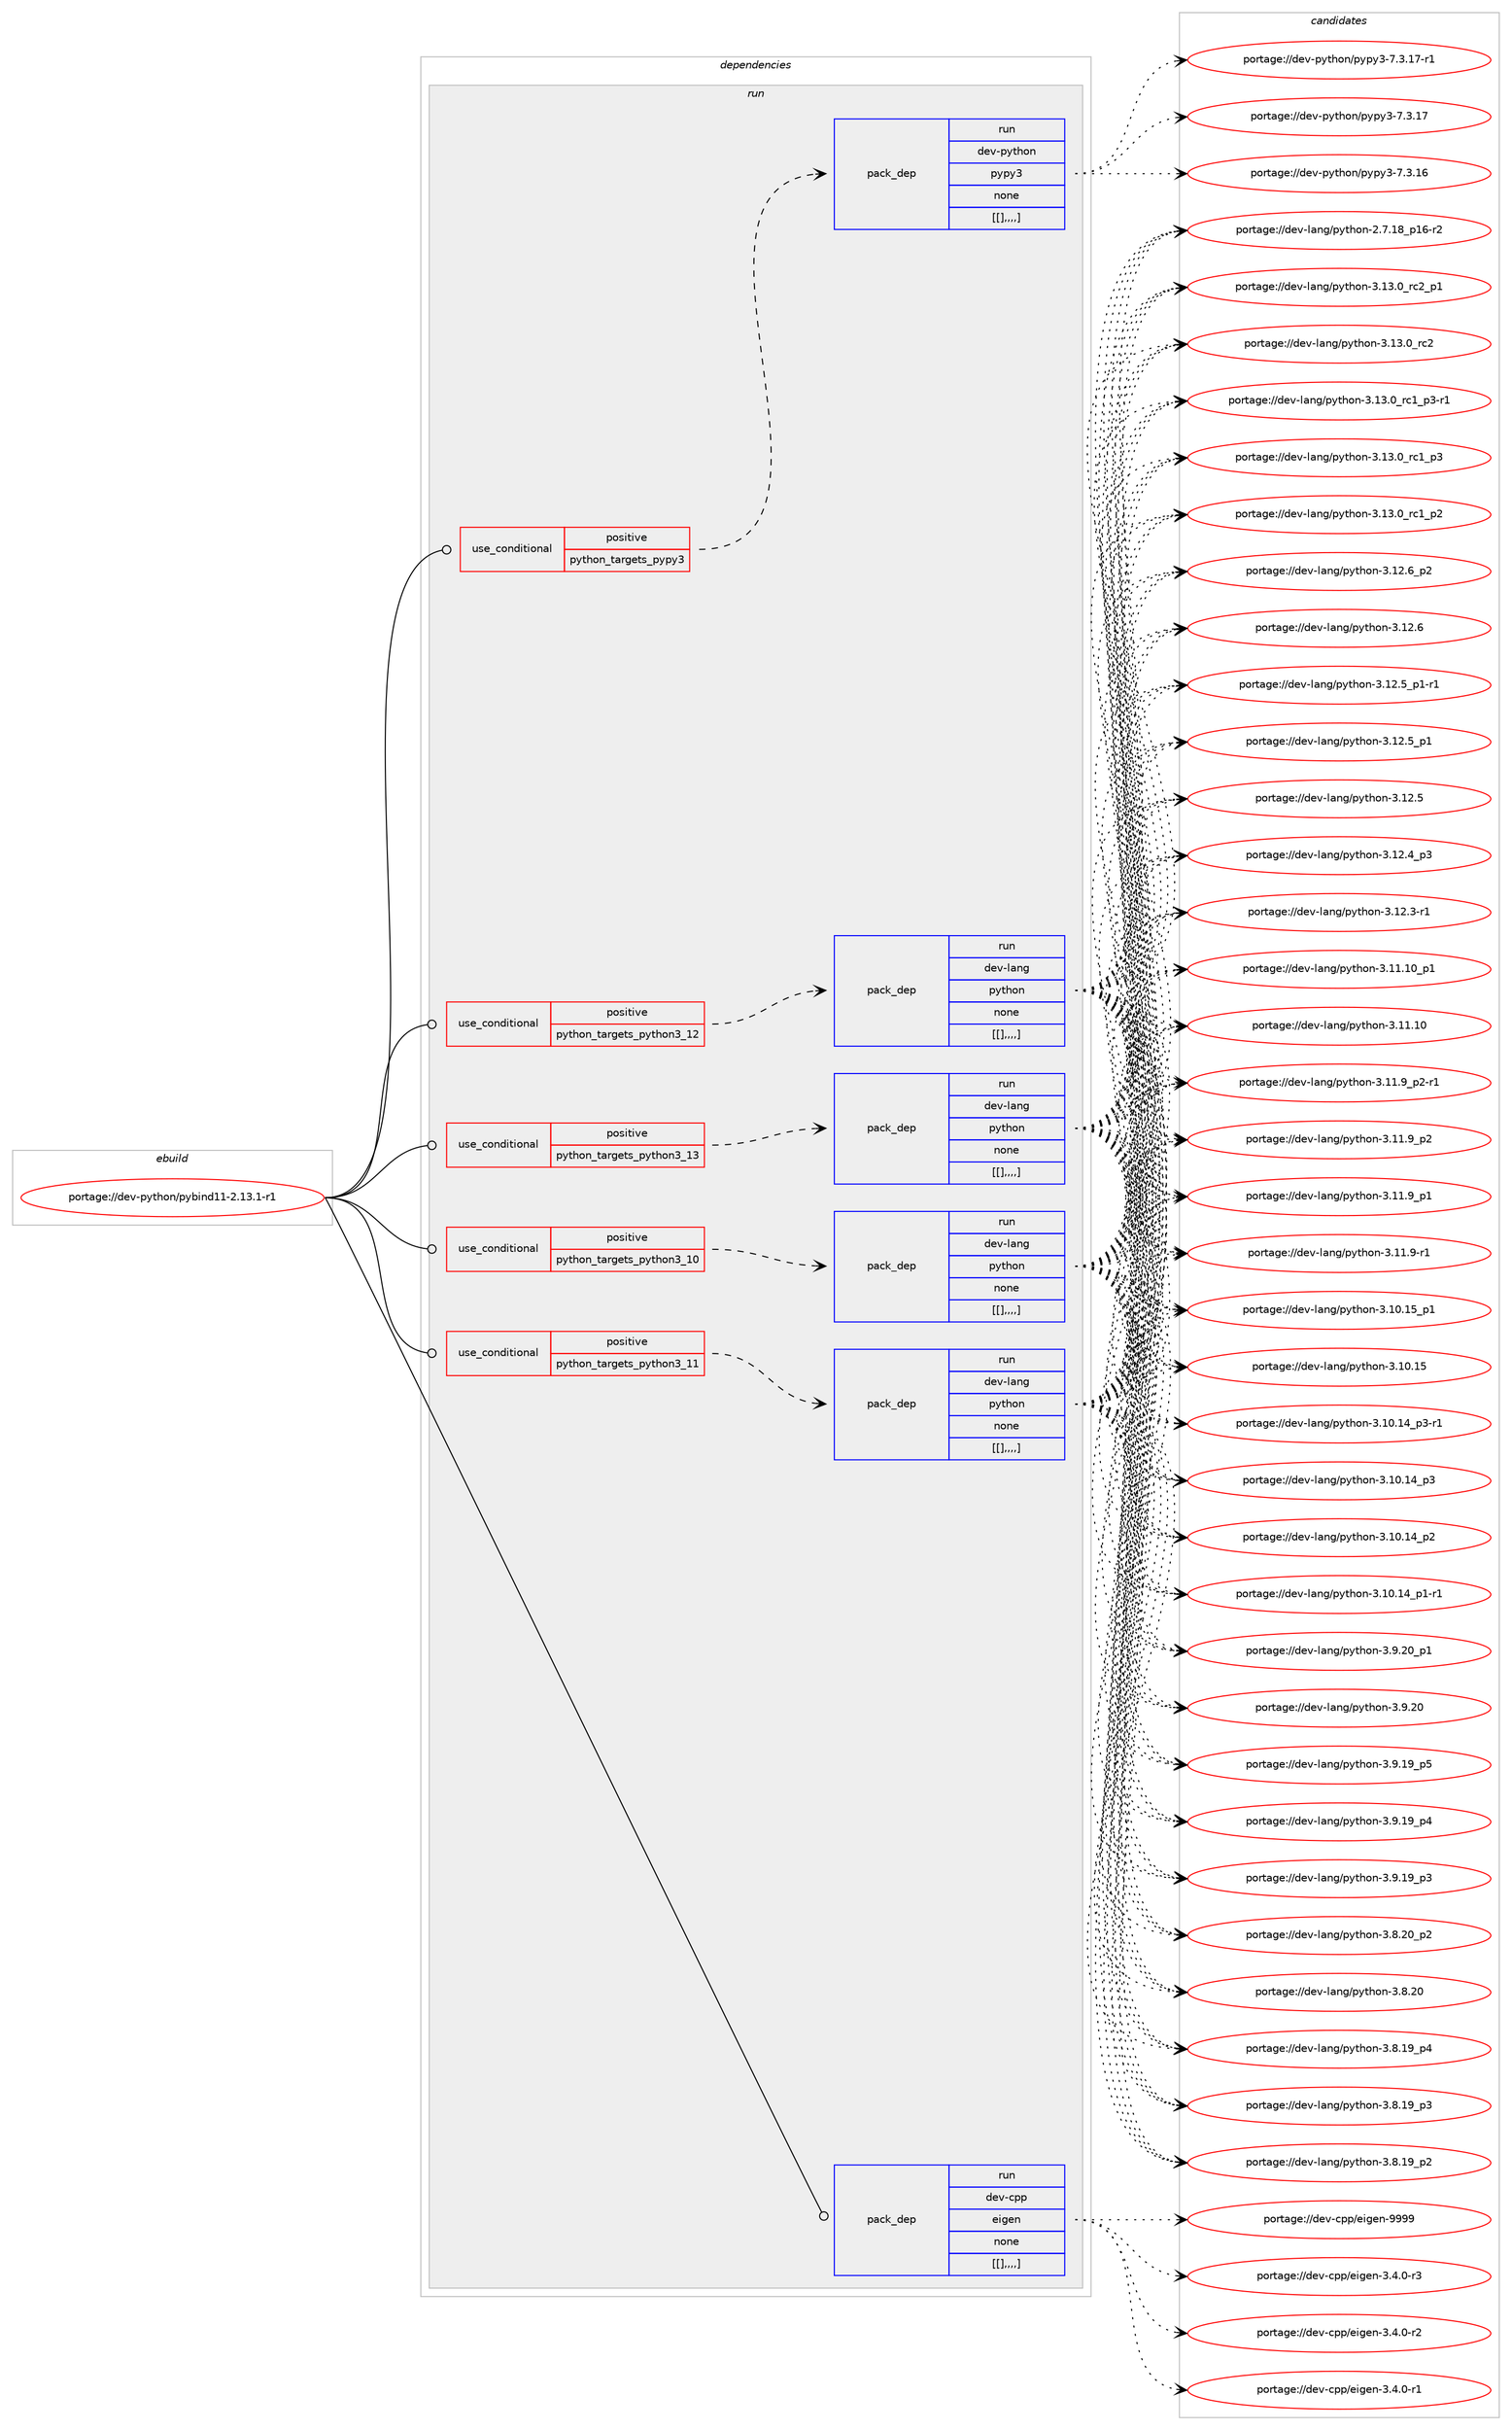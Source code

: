 digraph prolog {

# *************
# Graph options
# *************

newrank=true;
concentrate=true;
compound=true;
graph [rankdir=LR,fontname=Helvetica,fontsize=10,ranksep=1.5];#, ranksep=2.5, nodesep=0.2];
edge  [arrowhead=vee];
node  [fontname=Helvetica,fontsize=10];

# **********
# The ebuild
# **********

subgraph cluster_leftcol {
color=gray;
label=<<i>ebuild</i>>;
id [label="portage://dev-python/pybind11-2.13.1-r1", color=red, width=4, href="../dev-python/pybind11-2.13.1-r1.svg"];
}

# ****************
# The dependencies
# ****************

subgraph cluster_midcol {
color=gray;
label=<<i>dependencies</i>>;
subgraph cluster_compile {
fillcolor="#eeeeee";
style=filled;
label=<<i>compile</i>>;
}
subgraph cluster_compileandrun {
fillcolor="#eeeeee";
style=filled;
label=<<i>compile and run</i>>;
}
subgraph cluster_run {
fillcolor="#eeeeee";
style=filled;
label=<<i>run</i>>;
subgraph cond37999 {
dependency158236 [label=<<TABLE BORDER="0" CELLBORDER="1" CELLSPACING="0" CELLPADDING="4"><TR><TD ROWSPAN="3" CELLPADDING="10">use_conditional</TD></TR><TR><TD>positive</TD></TR><TR><TD>python_targets_pypy3</TD></TR></TABLE>>, shape=none, color=red];
subgraph pack119020 {
dependency158237 [label=<<TABLE BORDER="0" CELLBORDER="1" CELLSPACING="0" CELLPADDING="4" WIDTH="220"><TR><TD ROWSPAN="6" CELLPADDING="30">pack_dep</TD></TR><TR><TD WIDTH="110">run</TD></TR><TR><TD>dev-python</TD></TR><TR><TD>pypy3</TD></TR><TR><TD>none</TD></TR><TR><TD>[[],,,,]</TD></TR></TABLE>>, shape=none, color=blue];
}
dependency158236:e -> dependency158237:w [weight=20,style="dashed",arrowhead="vee"];
}
id:e -> dependency158236:w [weight=20,style="solid",arrowhead="odot"];
subgraph cond38000 {
dependency158238 [label=<<TABLE BORDER="0" CELLBORDER="1" CELLSPACING="0" CELLPADDING="4"><TR><TD ROWSPAN="3" CELLPADDING="10">use_conditional</TD></TR><TR><TD>positive</TD></TR><TR><TD>python_targets_python3_10</TD></TR></TABLE>>, shape=none, color=red];
subgraph pack119021 {
dependency158239 [label=<<TABLE BORDER="0" CELLBORDER="1" CELLSPACING="0" CELLPADDING="4" WIDTH="220"><TR><TD ROWSPAN="6" CELLPADDING="30">pack_dep</TD></TR><TR><TD WIDTH="110">run</TD></TR><TR><TD>dev-lang</TD></TR><TR><TD>python</TD></TR><TR><TD>none</TD></TR><TR><TD>[[],,,,]</TD></TR></TABLE>>, shape=none, color=blue];
}
dependency158238:e -> dependency158239:w [weight=20,style="dashed",arrowhead="vee"];
}
id:e -> dependency158238:w [weight=20,style="solid",arrowhead="odot"];
subgraph cond38001 {
dependency158240 [label=<<TABLE BORDER="0" CELLBORDER="1" CELLSPACING="0" CELLPADDING="4"><TR><TD ROWSPAN="3" CELLPADDING="10">use_conditional</TD></TR><TR><TD>positive</TD></TR><TR><TD>python_targets_python3_11</TD></TR></TABLE>>, shape=none, color=red];
subgraph pack119022 {
dependency158241 [label=<<TABLE BORDER="0" CELLBORDER="1" CELLSPACING="0" CELLPADDING="4" WIDTH="220"><TR><TD ROWSPAN="6" CELLPADDING="30">pack_dep</TD></TR><TR><TD WIDTH="110">run</TD></TR><TR><TD>dev-lang</TD></TR><TR><TD>python</TD></TR><TR><TD>none</TD></TR><TR><TD>[[],,,,]</TD></TR></TABLE>>, shape=none, color=blue];
}
dependency158240:e -> dependency158241:w [weight=20,style="dashed",arrowhead="vee"];
}
id:e -> dependency158240:w [weight=20,style="solid",arrowhead="odot"];
subgraph cond38002 {
dependency158242 [label=<<TABLE BORDER="0" CELLBORDER="1" CELLSPACING="0" CELLPADDING="4"><TR><TD ROWSPAN="3" CELLPADDING="10">use_conditional</TD></TR><TR><TD>positive</TD></TR><TR><TD>python_targets_python3_12</TD></TR></TABLE>>, shape=none, color=red];
subgraph pack119023 {
dependency158243 [label=<<TABLE BORDER="0" CELLBORDER="1" CELLSPACING="0" CELLPADDING="4" WIDTH="220"><TR><TD ROWSPAN="6" CELLPADDING="30">pack_dep</TD></TR><TR><TD WIDTH="110">run</TD></TR><TR><TD>dev-lang</TD></TR><TR><TD>python</TD></TR><TR><TD>none</TD></TR><TR><TD>[[],,,,]</TD></TR></TABLE>>, shape=none, color=blue];
}
dependency158242:e -> dependency158243:w [weight=20,style="dashed",arrowhead="vee"];
}
id:e -> dependency158242:w [weight=20,style="solid",arrowhead="odot"];
subgraph cond38003 {
dependency158244 [label=<<TABLE BORDER="0" CELLBORDER="1" CELLSPACING="0" CELLPADDING="4"><TR><TD ROWSPAN="3" CELLPADDING="10">use_conditional</TD></TR><TR><TD>positive</TD></TR><TR><TD>python_targets_python3_13</TD></TR></TABLE>>, shape=none, color=red];
subgraph pack119024 {
dependency158245 [label=<<TABLE BORDER="0" CELLBORDER="1" CELLSPACING="0" CELLPADDING="4" WIDTH="220"><TR><TD ROWSPAN="6" CELLPADDING="30">pack_dep</TD></TR><TR><TD WIDTH="110">run</TD></TR><TR><TD>dev-lang</TD></TR><TR><TD>python</TD></TR><TR><TD>none</TD></TR><TR><TD>[[],,,,]</TD></TR></TABLE>>, shape=none, color=blue];
}
dependency158244:e -> dependency158245:w [weight=20,style="dashed",arrowhead="vee"];
}
id:e -> dependency158244:w [weight=20,style="solid",arrowhead="odot"];
subgraph pack119025 {
dependency158246 [label=<<TABLE BORDER="0" CELLBORDER="1" CELLSPACING="0" CELLPADDING="4" WIDTH="220"><TR><TD ROWSPAN="6" CELLPADDING="30">pack_dep</TD></TR><TR><TD WIDTH="110">run</TD></TR><TR><TD>dev-cpp</TD></TR><TR><TD>eigen</TD></TR><TR><TD>none</TD></TR><TR><TD>[[],,,,]</TD></TR></TABLE>>, shape=none, color=blue];
}
id:e -> dependency158246:w [weight=20,style="solid",arrowhead="odot"];
}
}

# **************
# The candidates
# **************

subgraph cluster_choices {
rank=same;
color=gray;
label=<<i>candidates</i>>;

subgraph choice119020 {
color=black;
nodesep=1;
choice100101118451121211161041111104711212111212151455546514649554511449 [label="portage://dev-python/pypy3-7.3.17-r1", color=red, width=4,href="../dev-python/pypy3-7.3.17-r1.svg"];
choice10010111845112121116104111110471121211121215145554651464955 [label="portage://dev-python/pypy3-7.3.17", color=red, width=4,href="../dev-python/pypy3-7.3.17.svg"];
choice10010111845112121116104111110471121211121215145554651464954 [label="portage://dev-python/pypy3-7.3.16", color=red, width=4,href="../dev-python/pypy3-7.3.16.svg"];
dependency158237:e -> choice100101118451121211161041111104711212111212151455546514649554511449:w [style=dotted,weight="100"];
dependency158237:e -> choice10010111845112121116104111110471121211121215145554651464955:w [style=dotted,weight="100"];
dependency158237:e -> choice10010111845112121116104111110471121211121215145554651464954:w [style=dotted,weight="100"];
}
subgraph choice119021 {
color=black;
nodesep=1;
choice100101118451089711010347112121116104111110455146495146489511499509511249 [label="portage://dev-lang/python-3.13.0_rc2_p1", color=red, width=4,href="../dev-lang/python-3.13.0_rc2_p1.svg"];
choice10010111845108971101034711212111610411111045514649514648951149950 [label="portage://dev-lang/python-3.13.0_rc2", color=red, width=4,href="../dev-lang/python-3.13.0_rc2.svg"];
choice1001011184510897110103471121211161041111104551464951464895114994995112514511449 [label="portage://dev-lang/python-3.13.0_rc1_p3-r1", color=red, width=4,href="../dev-lang/python-3.13.0_rc1_p3-r1.svg"];
choice100101118451089711010347112121116104111110455146495146489511499499511251 [label="portage://dev-lang/python-3.13.0_rc1_p3", color=red, width=4,href="../dev-lang/python-3.13.0_rc1_p3.svg"];
choice100101118451089711010347112121116104111110455146495146489511499499511250 [label="portage://dev-lang/python-3.13.0_rc1_p2", color=red, width=4,href="../dev-lang/python-3.13.0_rc1_p2.svg"];
choice100101118451089711010347112121116104111110455146495046549511250 [label="portage://dev-lang/python-3.12.6_p2", color=red, width=4,href="../dev-lang/python-3.12.6_p2.svg"];
choice10010111845108971101034711212111610411111045514649504654 [label="portage://dev-lang/python-3.12.6", color=red, width=4,href="../dev-lang/python-3.12.6.svg"];
choice1001011184510897110103471121211161041111104551464950465395112494511449 [label="portage://dev-lang/python-3.12.5_p1-r1", color=red, width=4,href="../dev-lang/python-3.12.5_p1-r1.svg"];
choice100101118451089711010347112121116104111110455146495046539511249 [label="portage://dev-lang/python-3.12.5_p1", color=red, width=4,href="../dev-lang/python-3.12.5_p1.svg"];
choice10010111845108971101034711212111610411111045514649504653 [label="portage://dev-lang/python-3.12.5", color=red, width=4,href="../dev-lang/python-3.12.5.svg"];
choice100101118451089711010347112121116104111110455146495046529511251 [label="portage://dev-lang/python-3.12.4_p3", color=red, width=4,href="../dev-lang/python-3.12.4_p3.svg"];
choice100101118451089711010347112121116104111110455146495046514511449 [label="portage://dev-lang/python-3.12.3-r1", color=red, width=4,href="../dev-lang/python-3.12.3-r1.svg"];
choice10010111845108971101034711212111610411111045514649494649489511249 [label="portage://dev-lang/python-3.11.10_p1", color=red, width=4,href="../dev-lang/python-3.11.10_p1.svg"];
choice1001011184510897110103471121211161041111104551464949464948 [label="portage://dev-lang/python-3.11.10", color=red, width=4,href="../dev-lang/python-3.11.10.svg"];
choice1001011184510897110103471121211161041111104551464949465795112504511449 [label="portage://dev-lang/python-3.11.9_p2-r1", color=red, width=4,href="../dev-lang/python-3.11.9_p2-r1.svg"];
choice100101118451089711010347112121116104111110455146494946579511250 [label="portage://dev-lang/python-3.11.9_p2", color=red, width=4,href="../dev-lang/python-3.11.9_p2.svg"];
choice100101118451089711010347112121116104111110455146494946579511249 [label="portage://dev-lang/python-3.11.9_p1", color=red, width=4,href="../dev-lang/python-3.11.9_p1.svg"];
choice100101118451089711010347112121116104111110455146494946574511449 [label="portage://dev-lang/python-3.11.9-r1", color=red, width=4,href="../dev-lang/python-3.11.9-r1.svg"];
choice10010111845108971101034711212111610411111045514649484649539511249 [label="portage://dev-lang/python-3.10.15_p1", color=red, width=4,href="../dev-lang/python-3.10.15_p1.svg"];
choice1001011184510897110103471121211161041111104551464948464953 [label="portage://dev-lang/python-3.10.15", color=red, width=4,href="../dev-lang/python-3.10.15.svg"];
choice100101118451089711010347112121116104111110455146494846495295112514511449 [label="portage://dev-lang/python-3.10.14_p3-r1", color=red, width=4,href="../dev-lang/python-3.10.14_p3-r1.svg"];
choice10010111845108971101034711212111610411111045514649484649529511251 [label="portage://dev-lang/python-3.10.14_p3", color=red, width=4,href="../dev-lang/python-3.10.14_p3.svg"];
choice10010111845108971101034711212111610411111045514649484649529511250 [label="portage://dev-lang/python-3.10.14_p2", color=red, width=4,href="../dev-lang/python-3.10.14_p2.svg"];
choice100101118451089711010347112121116104111110455146494846495295112494511449 [label="portage://dev-lang/python-3.10.14_p1-r1", color=red, width=4,href="../dev-lang/python-3.10.14_p1-r1.svg"];
choice100101118451089711010347112121116104111110455146574650489511249 [label="portage://dev-lang/python-3.9.20_p1", color=red, width=4,href="../dev-lang/python-3.9.20_p1.svg"];
choice10010111845108971101034711212111610411111045514657465048 [label="portage://dev-lang/python-3.9.20", color=red, width=4,href="../dev-lang/python-3.9.20.svg"];
choice100101118451089711010347112121116104111110455146574649579511253 [label="portage://dev-lang/python-3.9.19_p5", color=red, width=4,href="../dev-lang/python-3.9.19_p5.svg"];
choice100101118451089711010347112121116104111110455146574649579511252 [label="portage://dev-lang/python-3.9.19_p4", color=red, width=4,href="../dev-lang/python-3.9.19_p4.svg"];
choice100101118451089711010347112121116104111110455146574649579511251 [label="portage://dev-lang/python-3.9.19_p3", color=red, width=4,href="../dev-lang/python-3.9.19_p3.svg"];
choice100101118451089711010347112121116104111110455146564650489511250 [label="portage://dev-lang/python-3.8.20_p2", color=red, width=4,href="../dev-lang/python-3.8.20_p2.svg"];
choice10010111845108971101034711212111610411111045514656465048 [label="portage://dev-lang/python-3.8.20", color=red, width=4,href="../dev-lang/python-3.8.20.svg"];
choice100101118451089711010347112121116104111110455146564649579511252 [label="portage://dev-lang/python-3.8.19_p4", color=red, width=4,href="../dev-lang/python-3.8.19_p4.svg"];
choice100101118451089711010347112121116104111110455146564649579511251 [label="portage://dev-lang/python-3.8.19_p3", color=red, width=4,href="../dev-lang/python-3.8.19_p3.svg"];
choice100101118451089711010347112121116104111110455146564649579511250 [label="portage://dev-lang/python-3.8.19_p2", color=red, width=4,href="../dev-lang/python-3.8.19_p2.svg"];
choice100101118451089711010347112121116104111110455046554649569511249544511450 [label="portage://dev-lang/python-2.7.18_p16-r2", color=red, width=4,href="../dev-lang/python-2.7.18_p16-r2.svg"];
dependency158239:e -> choice100101118451089711010347112121116104111110455146495146489511499509511249:w [style=dotted,weight="100"];
dependency158239:e -> choice10010111845108971101034711212111610411111045514649514648951149950:w [style=dotted,weight="100"];
dependency158239:e -> choice1001011184510897110103471121211161041111104551464951464895114994995112514511449:w [style=dotted,weight="100"];
dependency158239:e -> choice100101118451089711010347112121116104111110455146495146489511499499511251:w [style=dotted,weight="100"];
dependency158239:e -> choice100101118451089711010347112121116104111110455146495146489511499499511250:w [style=dotted,weight="100"];
dependency158239:e -> choice100101118451089711010347112121116104111110455146495046549511250:w [style=dotted,weight="100"];
dependency158239:e -> choice10010111845108971101034711212111610411111045514649504654:w [style=dotted,weight="100"];
dependency158239:e -> choice1001011184510897110103471121211161041111104551464950465395112494511449:w [style=dotted,weight="100"];
dependency158239:e -> choice100101118451089711010347112121116104111110455146495046539511249:w [style=dotted,weight="100"];
dependency158239:e -> choice10010111845108971101034711212111610411111045514649504653:w [style=dotted,weight="100"];
dependency158239:e -> choice100101118451089711010347112121116104111110455146495046529511251:w [style=dotted,weight="100"];
dependency158239:e -> choice100101118451089711010347112121116104111110455146495046514511449:w [style=dotted,weight="100"];
dependency158239:e -> choice10010111845108971101034711212111610411111045514649494649489511249:w [style=dotted,weight="100"];
dependency158239:e -> choice1001011184510897110103471121211161041111104551464949464948:w [style=dotted,weight="100"];
dependency158239:e -> choice1001011184510897110103471121211161041111104551464949465795112504511449:w [style=dotted,weight="100"];
dependency158239:e -> choice100101118451089711010347112121116104111110455146494946579511250:w [style=dotted,weight="100"];
dependency158239:e -> choice100101118451089711010347112121116104111110455146494946579511249:w [style=dotted,weight="100"];
dependency158239:e -> choice100101118451089711010347112121116104111110455146494946574511449:w [style=dotted,weight="100"];
dependency158239:e -> choice10010111845108971101034711212111610411111045514649484649539511249:w [style=dotted,weight="100"];
dependency158239:e -> choice1001011184510897110103471121211161041111104551464948464953:w [style=dotted,weight="100"];
dependency158239:e -> choice100101118451089711010347112121116104111110455146494846495295112514511449:w [style=dotted,weight="100"];
dependency158239:e -> choice10010111845108971101034711212111610411111045514649484649529511251:w [style=dotted,weight="100"];
dependency158239:e -> choice10010111845108971101034711212111610411111045514649484649529511250:w [style=dotted,weight="100"];
dependency158239:e -> choice100101118451089711010347112121116104111110455146494846495295112494511449:w [style=dotted,weight="100"];
dependency158239:e -> choice100101118451089711010347112121116104111110455146574650489511249:w [style=dotted,weight="100"];
dependency158239:e -> choice10010111845108971101034711212111610411111045514657465048:w [style=dotted,weight="100"];
dependency158239:e -> choice100101118451089711010347112121116104111110455146574649579511253:w [style=dotted,weight="100"];
dependency158239:e -> choice100101118451089711010347112121116104111110455146574649579511252:w [style=dotted,weight="100"];
dependency158239:e -> choice100101118451089711010347112121116104111110455146574649579511251:w [style=dotted,weight="100"];
dependency158239:e -> choice100101118451089711010347112121116104111110455146564650489511250:w [style=dotted,weight="100"];
dependency158239:e -> choice10010111845108971101034711212111610411111045514656465048:w [style=dotted,weight="100"];
dependency158239:e -> choice100101118451089711010347112121116104111110455146564649579511252:w [style=dotted,weight="100"];
dependency158239:e -> choice100101118451089711010347112121116104111110455146564649579511251:w [style=dotted,weight="100"];
dependency158239:e -> choice100101118451089711010347112121116104111110455146564649579511250:w [style=dotted,weight="100"];
dependency158239:e -> choice100101118451089711010347112121116104111110455046554649569511249544511450:w [style=dotted,weight="100"];
}
subgraph choice119022 {
color=black;
nodesep=1;
choice100101118451089711010347112121116104111110455146495146489511499509511249 [label="portage://dev-lang/python-3.13.0_rc2_p1", color=red, width=4,href="../dev-lang/python-3.13.0_rc2_p1.svg"];
choice10010111845108971101034711212111610411111045514649514648951149950 [label="portage://dev-lang/python-3.13.0_rc2", color=red, width=4,href="../dev-lang/python-3.13.0_rc2.svg"];
choice1001011184510897110103471121211161041111104551464951464895114994995112514511449 [label="portage://dev-lang/python-3.13.0_rc1_p3-r1", color=red, width=4,href="../dev-lang/python-3.13.0_rc1_p3-r1.svg"];
choice100101118451089711010347112121116104111110455146495146489511499499511251 [label="portage://dev-lang/python-3.13.0_rc1_p3", color=red, width=4,href="../dev-lang/python-3.13.0_rc1_p3.svg"];
choice100101118451089711010347112121116104111110455146495146489511499499511250 [label="portage://dev-lang/python-3.13.0_rc1_p2", color=red, width=4,href="../dev-lang/python-3.13.0_rc1_p2.svg"];
choice100101118451089711010347112121116104111110455146495046549511250 [label="portage://dev-lang/python-3.12.6_p2", color=red, width=4,href="../dev-lang/python-3.12.6_p2.svg"];
choice10010111845108971101034711212111610411111045514649504654 [label="portage://dev-lang/python-3.12.6", color=red, width=4,href="../dev-lang/python-3.12.6.svg"];
choice1001011184510897110103471121211161041111104551464950465395112494511449 [label="portage://dev-lang/python-3.12.5_p1-r1", color=red, width=4,href="../dev-lang/python-3.12.5_p1-r1.svg"];
choice100101118451089711010347112121116104111110455146495046539511249 [label="portage://dev-lang/python-3.12.5_p1", color=red, width=4,href="../dev-lang/python-3.12.5_p1.svg"];
choice10010111845108971101034711212111610411111045514649504653 [label="portage://dev-lang/python-3.12.5", color=red, width=4,href="../dev-lang/python-3.12.5.svg"];
choice100101118451089711010347112121116104111110455146495046529511251 [label="portage://dev-lang/python-3.12.4_p3", color=red, width=4,href="../dev-lang/python-3.12.4_p3.svg"];
choice100101118451089711010347112121116104111110455146495046514511449 [label="portage://dev-lang/python-3.12.3-r1", color=red, width=4,href="../dev-lang/python-3.12.3-r1.svg"];
choice10010111845108971101034711212111610411111045514649494649489511249 [label="portage://dev-lang/python-3.11.10_p1", color=red, width=4,href="../dev-lang/python-3.11.10_p1.svg"];
choice1001011184510897110103471121211161041111104551464949464948 [label="portage://dev-lang/python-3.11.10", color=red, width=4,href="../dev-lang/python-3.11.10.svg"];
choice1001011184510897110103471121211161041111104551464949465795112504511449 [label="portage://dev-lang/python-3.11.9_p2-r1", color=red, width=4,href="../dev-lang/python-3.11.9_p2-r1.svg"];
choice100101118451089711010347112121116104111110455146494946579511250 [label="portage://dev-lang/python-3.11.9_p2", color=red, width=4,href="../dev-lang/python-3.11.9_p2.svg"];
choice100101118451089711010347112121116104111110455146494946579511249 [label="portage://dev-lang/python-3.11.9_p1", color=red, width=4,href="../dev-lang/python-3.11.9_p1.svg"];
choice100101118451089711010347112121116104111110455146494946574511449 [label="portage://dev-lang/python-3.11.9-r1", color=red, width=4,href="../dev-lang/python-3.11.9-r1.svg"];
choice10010111845108971101034711212111610411111045514649484649539511249 [label="portage://dev-lang/python-3.10.15_p1", color=red, width=4,href="../dev-lang/python-3.10.15_p1.svg"];
choice1001011184510897110103471121211161041111104551464948464953 [label="portage://dev-lang/python-3.10.15", color=red, width=4,href="../dev-lang/python-3.10.15.svg"];
choice100101118451089711010347112121116104111110455146494846495295112514511449 [label="portage://dev-lang/python-3.10.14_p3-r1", color=red, width=4,href="../dev-lang/python-3.10.14_p3-r1.svg"];
choice10010111845108971101034711212111610411111045514649484649529511251 [label="portage://dev-lang/python-3.10.14_p3", color=red, width=4,href="../dev-lang/python-3.10.14_p3.svg"];
choice10010111845108971101034711212111610411111045514649484649529511250 [label="portage://dev-lang/python-3.10.14_p2", color=red, width=4,href="../dev-lang/python-3.10.14_p2.svg"];
choice100101118451089711010347112121116104111110455146494846495295112494511449 [label="portage://dev-lang/python-3.10.14_p1-r1", color=red, width=4,href="../dev-lang/python-3.10.14_p1-r1.svg"];
choice100101118451089711010347112121116104111110455146574650489511249 [label="portage://dev-lang/python-3.9.20_p1", color=red, width=4,href="../dev-lang/python-3.9.20_p1.svg"];
choice10010111845108971101034711212111610411111045514657465048 [label="portage://dev-lang/python-3.9.20", color=red, width=4,href="../dev-lang/python-3.9.20.svg"];
choice100101118451089711010347112121116104111110455146574649579511253 [label="portage://dev-lang/python-3.9.19_p5", color=red, width=4,href="../dev-lang/python-3.9.19_p5.svg"];
choice100101118451089711010347112121116104111110455146574649579511252 [label="portage://dev-lang/python-3.9.19_p4", color=red, width=4,href="../dev-lang/python-3.9.19_p4.svg"];
choice100101118451089711010347112121116104111110455146574649579511251 [label="portage://dev-lang/python-3.9.19_p3", color=red, width=4,href="../dev-lang/python-3.9.19_p3.svg"];
choice100101118451089711010347112121116104111110455146564650489511250 [label="portage://dev-lang/python-3.8.20_p2", color=red, width=4,href="../dev-lang/python-3.8.20_p2.svg"];
choice10010111845108971101034711212111610411111045514656465048 [label="portage://dev-lang/python-3.8.20", color=red, width=4,href="../dev-lang/python-3.8.20.svg"];
choice100101118451089711010347112121116104111110455146564649579511252 [label="portage://dev-lang/python-3.8.19_p4", color=red, width=4,href="../dev-lang/python-3.8.19_p4.svg"];
choice100101118451089711010347112121116104111110455146564649579511251 [label="portage://dev-lang/python-3.8.19_p3", color=red, width=4,href="../dev-lang/python-3.8.19_p3.svg"];
choice100101118451089711010347112121116104111110455146564649579511250 [label="portage://dev-lang/python-3.8.19_p2", color=red, width=4,href="../dev-lang/python-3.8.19_p2.svg"];
choice100101118451089711010347112121116104111110455046554649569511249544511450 [label="portage://dev-lang/python-2.7.18_p16-r2", color=red, width=4,href="../dev-lang/python-2.7.18_p16-r2.svg"];
dependency158241:e -> choice100101118451089711010347112121116104111110455146495146489511499509511249:w [style=dotted,weight="100"];
dependency158241:e -> choice10010111845108971101034711212111610411111045514649514648951149950:w [style=dotted,weight="100"];
dependency158241:e -> choice1001011184510897110103471121211161041111104551464951464895114994995112514511449:w [style=dotted,weight="100"];
dependency158241:e -> choice100101118451089711010347112121116104111110455146495146489511499499511251:w [style=dotted,weight="100"];
dependency158241:e -> choice100101118451089711010347112121116104111110455146495146489511499499511250:w [style=dotted,weight="100"];
dependency158241:e -> choice100101118451089711010347112121116104111110455146495046549511250:w [style=dotted,weight="100"];
dependency158241:e -> choice10010111845108971101034711212111610411111045514649504654:w [style=dotted,weight="100"];
dependency158241:e -> choice1001011184510897110103471121211161041111104551464950465395112494511449:w [style=dotted,weight="100"];
dependency158241:e -> choice100101118451089711010347112121116104111110455146495046539511249:w [style=dotted,weight="100"];
dependency158241:e -> choice10010111845108971101034711212111610411111045514649504653:w [style=dotted,weight="100"];
dependency158241:e -> choice100101118451089711010347112121116104111110455146495046529511251:w [style=dotted,weight="100"];
dependency158241:e -> choice100101118451089711010347112121116104111110455146495046514511449:w [style=dotted,weight="100"];
dependency158241:e -> choice10010111845108971101034711212111610411111045514649494649489511249:w [style=dotted,weight="100"];
dependency158241:e -> choice1001011184510897110103471121211161041111104551464949464948:w [style=dotted,weight="100"];
dependency158241:e -> choice1001011184510897110103471121211161041111104551464949465795112504511449:w [style=dotted,weight="100"];
dependency158241:e -> choice100101118451089711010347112121116104111110455146494946579511250:w [style=dotted,weight="100"];
dependency158241:e -> choice100101118451089711010347112121116104111110455146494946579511249:w [style=dotted,weight="100"];
dependency158241:e -> choice100101118451089711010347112121116104111110455146494946574511449:w [style=dotted,weight="100"];
dependency158241:e -> choice10010111845108971101034711212111610411111045514649484649539511249:w [style=dotted,weight="100"];
dependency158241:e -> choice1001011184510897110103471121211161041111104551464948464953:w [style=dotted,weight="100"];
dependency158241:e -> choice100101118451089711010347112121116104111110455146494846495295112514511449:w [style=dotted,weight="100"];
dependency158241:e -> choice10010111845108971101034711212111610411111045514649484649529511251:w [style=dotted,weight="100"];
dependency158241:e -> choice10010111845108971101034711212111610411111045514649484649529511250:w [style=dotted,weight="100"];
dependency158241:e -> choice100101118451089711010347112121116104111110455146494846495295112494511449:w [style=dotted,weight="100"];
dependency158241:e -> choice100101118451089711010347112121116104111110455146574650489511249:w [style=dotted,weight="100"];
dependency158241:e -> choice10010111845108971101034711212111610411111045514657465048:w [style=dotted,weight="100"];
dependency158241:e -> choice100101118451089711010347112121116104111110455146574649579511253:w [style=dotted,weight="100"];
dependency158241:e -> choice100101118451089711010347112121116104111110455146574649579511252:w [style=dotted,weight="100"];
dependency158241:e -> choice100101118451089711010347112121116104111110455146574649579511251:w [style=dotted,weight="100"];
dependency158241:e -> choice100101118451089711010347112121116104111110455146564650489511250:w [style=dotted,weight="100"];
dependency158241:e -> choice10010111845108971101034711212111610411111045514656465048:w [style=dotted,weight="100"];
dependency158241:e -> choice100101118451089711010347112121116104111110455146564649579511252:w [style=dotted,weight="100"];
dependency158241:e -> choice100101118451089711010347112121116104111110455146564649579511251:w [style=dotted,weight="100"];
dependency158241:e -> choice100101118451089711010347112121116104111110455146564649579511250:w [style=dotted,weight="100"];
dependency158241:e -> choice100101118451089711010347112121116104111110455046554649569511249544511450:w [style=dotted,weight="100"];
}
subgraph choice119023 {
color=black;
nodesep=1;
choice100101118451089711010347112121116104111110455146495146489511499509511249 [label="portage://dev-lang/python-3.13.0_rc2_p1", color=red, width=4,href="../dev-lang/python-3.13.0_rc2_p1.svg"];
choice10010111845108971101034711212111610411111045514649514648951149950 [label="portage://dev-lang/python-3.13.0_rc2", color=red, width=4,href="../dev-lang/python-3.13.0_rc2.svg"];
choice1001011184510897110103471121211161041111104551464951464895114994995112514511449 [label="portage://dev-lang/python-3.13.0_rc1_p3-r1", color=red, width=4,href="../dev-lang/python-3.13.0_rc1_p3-r1.svg"];
choice100101118451089711010347112121116104111110455146495146489511499499511251 [label="portage://dev-lang/python-3.13.0_rc1_p3", color=red, width=4,href="../dev-lang/python-3.13.0_rc1_p3.svg"];
choice100101118451089711010347112121116104111110455146495146489511499499511250 [label="portage://dev-lang/python-3.13.0_rc1_p2", color=red, width=4,href="../dev-lang/python-3.13.0_rc1_p2.svg"];
choice100101118451089711010347112121116104111110455146495046549511250 [label="portage://dev-lang/python-3.12.6_p2", color=red, width=4,href="../dev-lang/python-3.12.6_p2.svg"];
choice10010111845108971101034711212111610411111045514649504654 [label="portage://dev-lang/python-3.12.6", color=red, width=4,href="../dev-lang/python-3.12.6.svg"];
choice1001011184510897110103471121211161041111104551464950465395112494511449 [label="portage://dev-lang/python-3.12.5_p1-r1", color=red, width=4,href="../dev-lang/python-3.12.5_p1-r1.svg"];
choice100101118451089711010347112121116104111110455146495046539511249 [label="portage://dev-lang/python-3.12.5_p1", color=red, width=4,href="../dev-lang/python-3.12.5_p1.svg"];
choice10010111845108971101034711212111610411111045514649504653 [label="portage://dev-lang/python-3.12.5", color=red, width=4,href="../dev-lang/python-3.12.5.svg"];
choice100101118451089711010347112121116104111110455146495046529511251 [label="portage://dev-lang/python-3.12.4_p3", color=red, width=4,href="../dev-lang/python-3.12.4_p3.svg"];
choice100101118451089711010347112121116104111110455146495046514511449 [label="portage://dev-lang/python-3.12.3-r1", color=red, width=4,href="../dev-lang/python-3.12.3-r1.svg"];
choice10010111845108971101034711212111610411111045514649494649489511249 [label="portage://dev-lang/python-3.11.10_p1", color=red, width=4,href="../dev-lang/python-3.11.10_p1.svg"];
choice1001011184510897110103471121211161041111104551464949464948 [label="portage://dev-lang/python-3.11.10", color=red, width=4,href="../dev-lang/python-3.11.10.svg"];
choice1001011184510897110103471121211161041111104551464949465795112504511449 [label="portage://dev-lang/python-3.11.9_p2-r1", color=red, width=4,href="../dev-lang/python-3.11.9_p2-r1.svg"];
choice100101118451089711010347112121116104111110455146494946579511250 [label="portage://dev-lang/python-3.11.9_p2", color=red, width=4,href="../dev-lang/python-3.11.9_p2.svg"];
choice100101118451089711010347112121116104111110455146494946579511249 [label="portage://dev-lang/python-3.11.9_p1", color=red, width=4,href="../dev-lang/python-3.11.9_p1.svg"];
choice100101118451089711010347112121116104111110455146494946574511449 [label="portage://dev-lang/python-3.11.9-r1", color=red, width=4,href="../dev-lang/python-3.11.9-r1.svg"];
choice10010111845108971101034711212111610411111045514649484649539511249 [label="portage://dev-lang/python-3.10.15_p1", color=red, width=4,href="../dev-lang/python-3.10.15_p1.svg"];
choice1001011184510897110103471121211161041111104551464948464953 [label="portage://dev-lang/python-3.10.15", color=red, width=4,href="../dev-lang/python-3.10.15.svg"];
choice100101118451089711010347112121116104111110455146494846495295112514511449 [label="portage://dev-lang/python-3.10.14_p3-r1", color=red, width=4,href="../dev-lang/python-3.10.14_p3-r1.svg"];
choice10010111845108971101034711212111610411111045514649484649529511251 [label="portage://dev-lang/python-3.10.14_p3", color=red, width=4,href="../dev-lang/python-3.10.14_p3.svg"];
choice10010111845108971101034711212111610411111045514649484649529511250 [label="portage://dev-lang/python-3.10.14_p2", color=red, width=4,href="../dev-lang/python-3.10.14_p2.svg"];
choice100101118451089711010347112121116104111110455146494846495295112494511449 [label="portage://dev-lang/python-3.10.14_p1-r1", color=red, width=4,href="../dev-lang/python-3.10.14_p1-r1.svg"];
choice100101118451089711010347112121116104111110455146574650489511249 [label="portage://dev-lang/python-3.9.20_p1", color=red, width=4,href="../dev-lang/python-3.9.20_p1.svg"];
choice10010111845108971101034711212111610411111045514657465048 [label="portage://dev-lang/python-3.9.20", color=red, width=4,href="../dev-lang/python-3.9.20.svg"];
choice100101118451089711010347112121116104111110455146574649579511253 [label="portage://dev-lang/python-3.9.19_p5", color=red, width=4,href="../dev-lang/python-3.9.19_p5.svg"];
choice100101118451089711010347112121116104111110455146574649579511252 [label="portage://dev-lang/python-3.9.19_p4", color=red, width=4,href="../dev-lang/python-3.9.19_p4.svg"];
choice100101118451089711010347112121116104111110455146574649579511251 [label="portage://dev-lang/python-3.9.19_p3", color=red, width=4,href="../dev-lang/python-3.9.19_p3.svg"];
choice100101118451089711010347112121116104111110455146564650489511250 [label="portage://dev-lang/python-3.8.20_p2", color=red, width=4,href="../dev-lang/python-3.8.20_p2.svg"];
choice10010111845108971101034711212111610411111045514656465048 [label="portage://dev-lang/python-3.8.20", color=red, width=4,href="../dev-lang/python-3.8.20.svg"];
choice100101118451089711010347112121116104111110455146564649579511252 [label="portage://dev-lang/python-3.8.19_p4", color=red, width=4,href="../dev-lang/python-3.8.19_p4.svg"];
choice100101118451089711010347112121116104111110455146564649579511251 [label="portage://dev-lang/python-3.8.19_p3", color=red, width=4,href="../dev-lang/python-3.8.19_p3.svg"];
choice100101118451089711010347112121116104111110455146564649579511250 [label="portage://dev-lang/python-3.8.19_p2", color=red, width=4,href="../dev-lang/python-3.8.19_p2.svg"];
choice100101118451089711010347112121116104111110455046554649569511249544511450 [label="portage://dev-lang/python-2.7.18_p16-r2", color=red, width=4,href="../dev-lang/python-2.7.18_p16-r2.svg"];
dependency158243:e -> choice100101118451089711010347112121116104111110455146495146489511499509511249:w [style=dotted,weight="100"];
dependency158243:e -> choice10010111845108971101034711212111610411111045514649514648951149950:w [style=dotted,weight="100"];
dependency158243:e -> choice1001011184510897110103471121211161041111104551464951464895114994995112514511449:w [style=dotted,weight="100"];
dependency158243:e -> choice100101118451089711010347112121116104111110455146495146489511499499511251:w [style=dotted,weight="100"];
dependency158243:e -> choice100101118451089711010347112121116104111110455146495146489511499499511250:w [style=dotted,weight="100"];
dependency158243:e -> choice100101118451089711010347112121116104111110455146495046549511250:w [style=dotted,weight="100"];
dependency158243:e -> choice10010111845108971101034711212111610411111045514649504654:w [style=dotted,weight="100"];
dependency158243:e -> choice1001011184510897110103471121211161041111104551464950465395112494511449:w [style=dotted,weight="100"];
dependency158243:e -> choice100101118451089711010347112121116104111110455146495046539511249:w [style=dotted,weight="100"];
dependency158243:e -> choice10010111845108971101034711212111610411111045514649504653:w [style=dotted,weight="100"];
dependency158243:e -> choice100101118451089711010347112121116104111110455146495046529511251:w [style=dotted,weight="100"];
dependency158243:e -> choice100101118451089711010347112121116104111110455146495046514511449:w [style=dotted,weight="100"];
dependency158243:e -> choice10010111845108971101034711212111610411111045514649494649489511249:w [style=dotted,weight="100"];
dependency158243:e -> choice1001011184510897110103471121211161041111104551464949464948:w [style=dotted,weight="100"];
dependency158243:e -> choice1001011184510897110103471121211161041111104551464949465795112504511449:w [style=dotted,weight="100"];
dependency158243:e -> choice100101118451089711010347112121116104111110455146494946579511250:w [style=dotted,weight="100"];
dependency158243:e -> choice100101118451089711010347112121116104111110455146494946579511249:w [style=dotted,weight="100"];
dependency158243:e -> choice100101118451089711010347112121116104111110455146494946574511449:w [style=dotted,weight="100"];
dependency158243:e -> choice10010111845108971101034711212111610411111045514649484649539511249:w [style=dotted,weight="100"];
dependency158243:e -> choice1001011184510897110103471121211161041111104551464948464953:w [style=dotted,weight="100"];
dependency158243:e -> choice100101118451089711010347112121116104111110455146494846495295112514511449:w [style=dotted,weight="100"];
dependency158243:e -> choice10010111845108971101034711212111610411111045514649484649529511251:w [style=dotted,weight="100"];
dependency158243:e -> choice10010111845108971101034711212111610411111045514649484649529511250:w [style=dotted,weight="100"];
dependency158243:e -> choice100101118451089711010347112121116104111110455146494846495295112494511449:w [style=dotted,weight="100"];
dependency158243:e -> choice100101118451089711010347112121116104111110455146574650489511249:w [style=dotted,weight="100"];
dependency158243:e -> choice10010111845108971101034711212111610411111045514657465048:w [style=dotted,weight="100"];
dependency158243:e -> choice100101118451089711010347112121116104111110455146574649579511253:w [style=dotted,weight="100"];
dependency158243:e -> choice100101118451089711010347112121116104111110455146574649579511252:w [style=dotted,weight="100"];
dependency158243:e -> choice100101118451089711010347112121116104111110455146574649579511251:w [style=dotted,weight="100"];
dependency158243:e -> choice100101118451089711010347112121116104111110455146564650489511250:w [style=dotted,weight="100"];
dependency158243:e -> choice10010111845108971101034711212111610411111045514656465048:w [style=dotted,weight="100"];
dependency158243:e -> choice100101118451089711010347112121116104111110455146564649579511252:w [style=dotted,weight="100"];
dependency158243:e -> choice100101118451089711010347112121116104111110455146564649579511251:w [style=dotted,weight="100"];
dependency158243:e -> choice100101118451089711010347112121116104111110455146564649579511250:w [style=dotted,weight="100"];
dependency158243:e -> choice100101118451089711010347112121116104111110455046554649569511249544511450:w [style=dotted,weight="100"];
}
subgraph choice119024 {
color=black;
nodesep=1;
choice100101118451089711010347112121116104111110455146495146489511499509511249 [label="portage://dev-lang/python-3.13.0_rc2_p1", color=red, width=4,href="../dev-lang/python-3.13.0_rc2_p1.svg"];
choice10010111845108971101034711212111610411111045514649514648951149950 [label="portage://dev-lang/python-3.13.0_rc2", color=red, width=4,href="../dev-lang/python-3.13.0_rc2.svg"];
choice1001011184510897110103471121211161041111104551464951464895114994995112514511449 [label="portage://dev-lang/python-3.13.0_rc1_p3-r1", color=red, width=4,href="../dev-lang/python-3.13.0_rc1_p3-r1.svg"];
choice100101118451089711010347112121116104111110455146495146489511499499511251 [label="portage://dev-lang/python-3.13.0_rc1_p3", color=red, width=4,href="../dev-lang/python-3.13.0_rc1_p3.svg"];
choice100101118451089711010347112121116104111110455146495146489511499499511250 [label="portage://dev-lang/python-3.13.0_rc1_p2", color=red, width=4,href="../dev-lang/python-3.13.0_rc1_p2.svg"];
choice100101118451089711010347112121116104111110455146495046549511250 [label="portage://dev-lang/python-3.12.6_p2", color=red, width=4,href="../dev-lang/python-3.12.6_p2.svg"];
choice10010111845108971101034711212111610411111045514649504654 [label="portage://dev-lang/python-3.12.6", color=red, width=4,href="../dev-lang/python-3.12.6.svg"];
choice1001011184510897110103471121211161041111104551464950465395112494511449 [label="portage://dev-lang/python-3.12.5_p1-r1", color=red, width=4,href="../dev-lang/python-3.12.5_p1-r1.svg"];
choice100101118451089711010347112121116104111110455146495046539511249 [label="portage://dev-lang/python-3.12.5_p1", color=red, width=4,href="../dev-lang/python-3.12.5_p1.svg"];
choice10010111845108971101034711212111610411111045514649504653 [label="portage://dev-lang/python-3.12.5", color=red, width=4,href="../dev-lang/python-3.12.5.svg"];
choice100101118451089711010347112121116104111110455146495046529511251 [label="portage://dev-lang/python-3.12.4_p3", color=red, width=4,href="../dev-lang/python-3.12.4_p3.svg"];
choice100101118451089711010347112121116104111110455146495046514511449 [label="portage://dev-lang/python-3.12.3-r1", color=red, width=4,href="../dev-lang/python-3.12.3-r1.svg"];
choice10010111845108971101034711212111610411111045514649494649489511249 [label="portage://dev-lang/python-3.11.10_p1", color=red, width=4,href="../dev-lang/python-3.11.10_p1.svg"];
choice1001011184510897110103471121211161041111104551464949464948 [label="portage://dev-lang/python-3.11.10", color=red, width=4,href="../dev-lang/python-3.11.10.svg"];
choice1001011184510897110103471121211161041111104551464949465795112504511449 [label="portage://dev-lang/python-3.11.9_p2-r1", color=red, width=4,href="../dev-lang/python-3.11.9_p2-r1.svg"];
choice100101118451089711010347112121116104111110455146494946579511250 [label="portage://dev-lang/python-3.11.9_p2", color=red, width=4,href="../dev-lang/python-3.11.9_p2.svg"];
choice100101118451089711010347112121116104111110455146494946579511249 [label="portage://dev-lang/python-3.11.9_p1", color=red, width=4,href="../dev-lang/python-3.11.9_p1.svg"];
choice100101118451089711010347112121116104111110455146494946574511449 [label="portage://dev-lang/python-3.11.9-r1", color=red, width=4,href="../dev-lang/python-3.11.9-r1.svg"];
choice10010111845108971101034711212111610411111045514649484649539511249 [label="portage://dev-lang/python-3.10.15_p1", color=red, width=4,href="../dev-lang/python-3.10.15_p1.svg"];
choice1001011184510897110103471121211161041111104551464948464953 [label="portage://dev-lang/python-3.10.15", color=red, width=4,href="../dev-lang/python-3.10.15.svg"];
choice100101118451089711010347112121116104111110455146494846495295112514511449 [label="portage://dev-lang/python-3.10.14_p3-r1", color=red, width=4,href="../dev-lang/python-3.10.14_p3-r1.svg"];
choice10010111845108971101034711212111610411111045514649484649529511251 [label="portage://dev-lang/python-3.10.14_p3", color=red, width=4,href="../dev-lang/python-3.10.14_p3.svg"];
choice10010111845108971101034711212111610411111045514649484649529511250 [label="portage://dev-lang/python-3.10.14_p2", color=red, width=4,href="../dev-lang/python-3.10.14_p2.svg"];
choice100101118451089711010347112121116104111110455146494846495295112494511449 [label="portage://dev-lang/python-3.10.14_p1-r1", color=red, width=4,href="../dev-lang/python-3.10.14_p1-r1.svg"];
choice100101118451089711010347112121116104111110455146574650489511249 [label="portage://dev-lang/python-3.9.20_p1", color=red, width=4,href="../dev-lang/python-3.9.20_p1.svg"];
choice10010111845108971101034711212111610411111045514657465048 [label="portage://dev-lang/python-3.9.20", color=red, width=4,href="../dev-lang/python-3.9.20.svg"];
choice100101118451089711010347112121116104111110455146574649579511253 [label="portage://dev-lang/python-3.9.19_p5", color=red, width=4,href="../dev-lang/python-3.9.19_p5.svg"];
choice100101118451089711010347112121116104111110455146574649579511252 [label="portage://dev-lang/python-3.9.19_p4", color=red, width=4,href="../dev-lang/python-3.9.19_p4.svg"];
choice100101118451089711010347112121116104111110455146574649579511251 [label="portage://dev-lang/python-3.9.19_p3", color=red, width=4,href="../dev-lang/python-3.9.19_p3.svg"];
choice100101118451089711010347112121116104111110455146564650489511250 [label="portage://dev-lang/python-3.8.20_p2", color=red, width=4,href="../dev-lang/python-3.8.20_p2.svg"];
choice10010111845108971101034711212111610411111045514656465048 [label="portage://dev-lang/python-3.8.20", color=red, width=4,href="../dev-lang/python-3.8.20.svg"];
choice100101118451089711010347112121116104111110455146564649579511252 [label="portage://dev-lang/python-3.8.19_p4", color=red, width=4,href="../dev-lang/python-3.8.19_p4.svg"];
choice100101118451089711010347112121116104111110455146564649579511251 [label="portage://dev-lang/python-3.8.19_p3", color=red, width=4,href="../dev-lang/python-3.8.19_p3.svg"];
choice100101118451089711010347112121116104111110455146564649579511250 [label="portage://dev-lang/python-3.8.19_p2", color=red, width=4,href="../dev-lang/python-3.8.19_p2.svg"];
choice100101118451089711010347112121116104111110455046554649569511249544511450 [label="portage://dev-lang/python-2.7.18_p16-r2", color=red, width=4,href="../dev-lang/python-2.7.18_p16-r2.svg"];
dependency158245:e -> choice100101118451089711010347112121116104111110455146495146489511499509511249:w [style=dotted,weight="100"];
dependency158245:e -> choice10010111845108971101034711212111610411111045514649514648951149950:w [style=dotted,weight="100"];
dependency158245:e -> choice1001011184510897110103471121211161041111104551464951464895114994995112514511449:w [style=dotted,weight="100"];
dependency158245:e -> choice100101118451089711010347112121116104111110455146495146489511499499511251:w [style=dotted,weight="100"];
dependency158245:e -> choice100101118451089711010347112121116104111110455146495146489511499499511250:w [style=dotted,weight="100"];
dependency158245:e -> choice100101118451089711010347112121116104111110455146495046549511250:w [style=dotted,weight="100"];
dependency158245:e -> choice10010111845108971101034711212111610411111045514649504654:w [style=dotted,weight="100"];
dependency158245:e -> choice1001011184510897110103471121211161041111104551464950465395112494511449:w [style=dotted,weight="100"];
dependency158245:e -> choice100101118451089711010347112121116104111110455146495046539511249:w [style=dotted,weight="100"];
dependency158245:e -> choice10010111845108971101034711212111610411111045514649504653:w [style=dotted,weight="100"];
dependency158245:e -> choice100101118451089711010347112121116104111110455146495046529511251:w [style=dotted,weight="100"];
dependency158245:e -> choice100101118451089711010347112121116104111110455146495046514511449:w [style=dotted,weight="100"];
dependency158245:e -> choice10010111845108971101034711212111610411111045514649494649489511249:w [style=dotted,weight="100"];
dependency158245:e -> choice1001011184510897110103471121211161041111104551464949464948:w [style=dotted,weight="100"];
dependency158245:e -> choice1001011184510897110103471121211161041111104551464949465795112504511449:w [style=dotted,weight="100"];
dependency158245:e -> choice100101118451089711010347112121116104111110455146494946579511250:w [style=dotted,weight="100"];
dependency158245:e -> choice100101118451089711010347112121116104111110455146494946579511249:w [style=dotted,weight="100"];
dependency158245:e -> choice100101118451089711010347112121116104111110455146494946574511449:w [style=dotted,weight="100"];
dependency158245:e -> choice10010111845108971101034711212111610411111045514649484649539511249:w [style=dotted,weight="100"];
dependency158245:e -> choice1001011184510897110103471121211161041111104551464948464953:w [style=dotted,weight="100"];
dependency158245:e -> choice100101118451089711010347112121116104111110455146494846495295112514511449:w [style=dotted,weight="100"];
dependency158245:e -> choice10010111845108971101034711212111610411111045514649484649529511251:w [style=dotted,weight="100"];
dependency158245:e -> choice10010111845108971101034711212111610411111045514649484649529511250:w [style=dotted,weight="100"];
dependency158245:e -> choice100101118451089711010347112121116104111110455146494846495295112494511449:w [style=dotted,weight="100"];
dependency158245:e -> choice100101118451089711010347112121116104111110455146574650489511249:w [style=dotted,weight="100"];
dependency158245:e -> choice10010111845108971101034711212111610411111045514657465048:w [style=dotted,weight="100"];
dependency158245:e -> choice100101118451089711010347112121116104111110455146574649579511253:w [style=dotted,weight="100"];
dependency158245:e -> choice100101118451089711010347112121116104111110455146574649579511252:w [style=dotted,weight="100"];
dependency158245:e -> choice100101118451089711010347112121116104111110455146574649579511251:w [style=dotted,weight="100"];
dependency158245:e -> choice100101118451089711010347112121116104111110455146564650489511250:w [style=dotted,weight="100"];
dependency158245:e -> choice10010111845108971101034711212111610411111045514656465048:w [style=dotted,weight="100"];
dependency158245:e -> choice100101118451089711010347112121116104111110455146564649579511252:w [style=dotted,weight="100"];
dependency158245:e -> choice100101118451089711010347112121116104111110455146564649579511251:w [style=dotted,weight="100"];
dependency158245:e -> choice100101118451089711010347112121116104111110455146564649579511250:w [style=dotted,weight="100"];
dependency158245:e -> choice100101118451089711010347112121116104111110455046554649569511249544511450:w [style=dotted,weight="100"];
}
subgraph choice119025 {
color=black;
nodesep=1;
choice1001011184599112112471011051031011104557575757 [label="portage://dev-cpp/eigen-9999", color=red, width=4,href="../dev-cpp/eigen-9999.svg"];
choice1001011184599112112471011051031011104551465246484511451 [label="portage://dev-cpp/eigen-3.4.0-r3", color=red, width=4,href="../dev-cpp/eigen-3.4.0-r3.svg"];
choice1001011184599112112471011051031011104551465246484511450 [label="portage://dev-cpp/eigen-3.4.0-r2", color=red, width=4,href="../dev-cpp/eigen-3.4.0-r2.svg"];
choice1001011184599112112471011051031011104551465246484511449 [label="portage://dev-cpp/eigen-3.4.0-r1", color=red, width=4,href="../dev-cpp/eigen-3.4.0-r1.svg"];
dependency158246:e -> choice1001011184599112112471011051031011104557575757:w [style=dotted,weight="100"];
dependency158246:e -> choice1001011184599112112471011051031011104551465246484511451:w [style=dotted,weight="100"];
dependency158246:e -> choice1001011184599112112471011051031011104551465246484511450:w [style=dotted,weight="100"];
dependency158246:e -> choice1001011184599112112471011051031011104551465246484511449:w [style=dotted,weight="100"];
}
}

}
